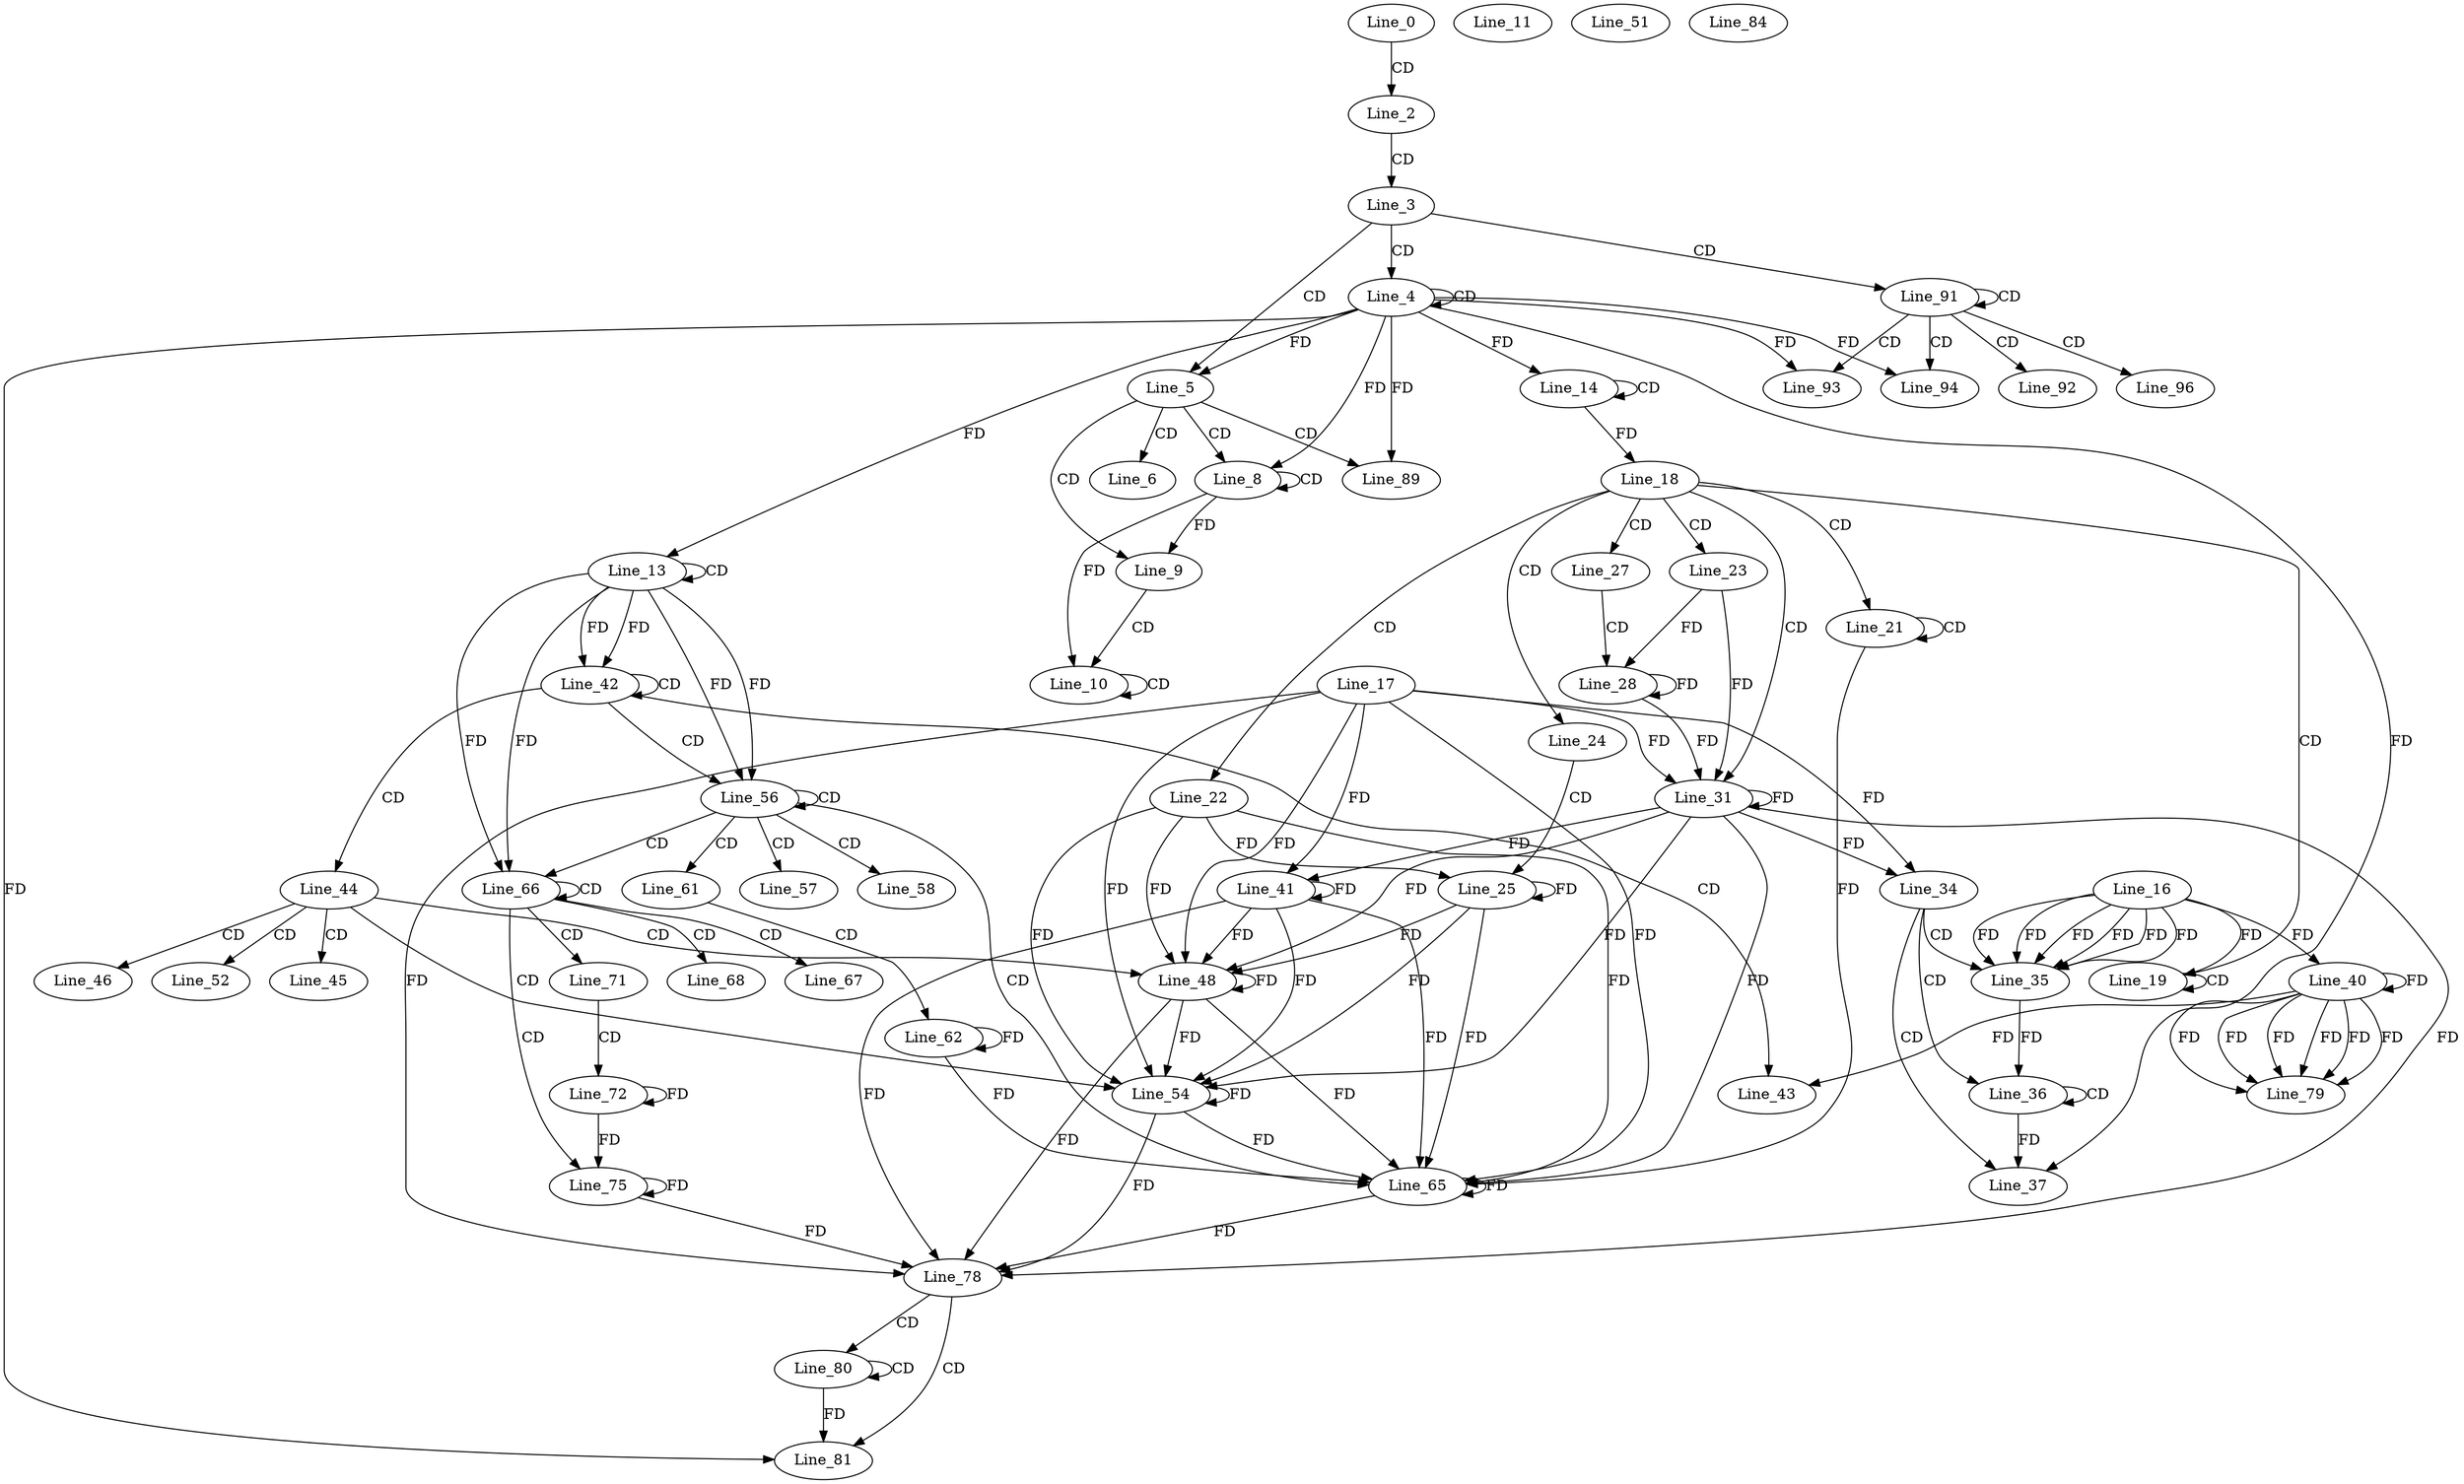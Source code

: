 digraph G {
  Line_0;
  Line_2;
  Line_3;
  Line_4;
  Line_4;
  Line_5;
  Line_5;
  Line_6;
  Line_8;
  Line_8;
  Line_9;
  Line_9;
  Line_10;
  Line_10;
  Line_11;
  Line_13;
  Line_13;
  Line_13;
  Line_14;
  Line_14;
  Line_14;
  Line_16;
  Line_17;
  Line_18;
  Line_19;
  Line_19;
  Line_19;
  Line_21;
  Line_21;
  Line_22;
  Line_23;
  Line_24;
  Line_25;
  Line_25;
  Line_27;
  Line_28;
  Line_31;
  Line_34;
  Line_35;
  Line_35;
  Line_35;
  Line_35;
  Line_35;
  Line_35;
  Line_35;
  Line_36;
  Line_36;
  Line_36;
  Line_37;
  Line_40;
  Line_41;
  Line_42;
  Line_42;
  Line_43;
  Line_43;
  Line_44;
  Line_45;
  Line_46;
  Line_48;
  Line_51;
  Line_52;
  Line_54;
  Line_56;
  Line_56;
  Line_57;
  Line_57;
  Line_58;
  Line_61;
  Line_62;
  Line_62;
  Line_65;
  Line_66;
  Line_66;
  Line_67;
  Line_67;
  Line_68;
  Line_71;
  Line_72;
  Line_72;
  Line_75;
  Line_78;
  Line_79;
  Line_79;
  Line_79;
  Line_79;
  Line_79;
  Line_79;
  Line_80;
  Line_80;
  Line_80;
  Line_81;
  Line_84;
  Line_89;
  Line_91;
  Line_91;
  Line_92;
  Line_93;
  Line_94;
  Line_96;
  Line_0 -> Line_2 [ label="CD" ];
  Line_2 -> Line_3 [ label="CD" ];
  Line_3 -> Line_4 [ label="CD" ];
  Line_4 -> Line_4 [ label="CD" ];
  Line_3 -> Line_5 [ label="CD" ];
  Line_4 -> Line_5 [ label="FD" ];
  Line_5 -> Line_6 [ label="CD" ];
  Line_5 -> Line_8 [ label="CD" ];
  Line_8 -> Line_8 [ label="CD" ];
  Line_4 -> Line_8 [ label="FD" ];
  Line_5 -> Line_9 [ label="CD" ];
  Line_8 -> Line_9 [ label="FD" ];
  Line_9 -> Line_10 [ label="CD" ];
  Line_10 -> Line_10 [ label="CD" ];
  Line_8 -> Line_10 [ label="FD" ];
  Line_13 -> Line_13 [ label="CD" ];
  Line_4 -> Line_13 [ label="FD" ];
  Line_14 -> Line_14 [ label="CD" ];
  Line_4 -> Line_14 [ label="FD" ];
  Line_14 -> Line_18 [ label="FD" ];
  Line_18 -> Line_19 [ label="CD" ];
  Line_19 -> Line_19 [ label="CD" ];
  Line_16 -> Line_19 [ label="FD" ];
  Line_18 -> Line_21 [ label="CD" ];
  Line_21 -> Line_21 [ label="CD" ];
  Line_18 -> Line_22 [ label="CD" ];
  Line_18 -> Line_23 [ label="CD" ];
  Line_18 -> Line_24 [ label="CD" ];
  Line_24 -> Line_25 [ label="CD" ];
  Line_22 -> Line_25 [ label="FD" ];
  Line_25 -> Line_25 [ label="FD" ];
  Line_18 -> Line_27 [ label="CD" ];
  Line_27 -> Line_28 [ label="CD" ];
  Line_23 -> Line_28 [ label="FD" ];
  Line_28 -> Line_28 [ label="FD" ];
  Line_18 -> Line_31 [ label="CD" ];
  Line_17 -> Line_31 [ label="FD" ];
  Line_31 -> Line_31 [ label="FD" ];
  Line_23 -> Line_31 [ label="FD" ];
  Line_28 -> Line_31 [ label="FD" ];
  Line_17 -> Line_34 [ label="FD" ];
  Line_31 -> Line_34 [ label="FD" ];
  Line_34 -> Line_35 [ label="CD" ];
  Line_16 -> Line_35 [ label="FD" ];
  Line_16 -> Line_35 [ label="FD" ];
  Line_16 -> Line_35 [ label="FD" ];
  Line_16 -> Line_35 [ label="FD" ];
  Line_16 -> Line_35 [ label="FD" ];
  Line_16 -> Line_35 [ label="FD" ];
  Line_34 -> Line_36 [ label="CD" ];
  Line_36 -> Line_36 [ label="CD" ];
  Line_35 -> Line_36 [ label="FD" ];
  Line_34 -> Line_37 [ label="CD" ];
  Line_4 -> Line_37 [ label="FD" ];
  Line_36 -> Line_37 [ label="FD" ];
  Line_16 -> Line_40 [ label="FD" ];
  Line_40 -> Line_40 [ label="FD" ];
  Line_17 -> Line_41 [ label="FD" ];
  Line_31 -> Line_41 [ label="FD" ];
  Line_41 -> Line_41 [ label="FD" ];
  Line_13 -> Line_42 [ label="FD" ];
  Line_42 -> Line_42 [ label="CD" ];
  Line_13 -> Line_42 [ label="FD" ];
  Line_42 -> Line_43 [ label="CD" ];
  Line_40 -> Line_43 [ label="FD" ];
  Line_42 -> Line_44 [ label="CD" ];
  Line_44 -> Line_45 [ label="CD" ];
  Line_44 -> Line_46 [ label="CD" ];
  Line_44 -> Line_48 [ label="CD" ];
  Line_17 -> Line_48 [ label="FD" ];
  Line_31 -> Line_48 [ label="FD" ];
  Line_41 -> Line_48 [ label="FD" ];
  Line_48 -> Line_48 [ label="FD" ];
  Line_22 -> Line_48 [ label="FD" ];
  Line_25 -> Line_48 [ label="FD" ];
  Line_44 -> Line_52 [ label="CD" ];
  Line_44 -> Line_54 [ label="CD" ];
  Line_17 -> Line_54 [ label="FD" ];
  Line_31 -> Line_54 [ label="FD" ];
  Line_41 -> Line_54 [ label="FD" ];
  Line_48 -> Line_54 [ label="FD" ];
  Line_54 -> Line_54 [ label="FD" ];
  Line_22 -> Line_54 [ label="FD" ];
  Line_25 -> Line_54 [ label="FD" ];
  Line_42 -> Line_56 [ label="CD" ];
  Line_13 -> Line_56 [ label="FD" ];
  Line_56 -> Line_56 [ label="CD" ];
  Line_13 -> Line_56 [ label="FD" ];
  Line_56 -> Line_57 [ label="CD" ];
  Line_56 -> Line_58 [ label="CD" ];
  Line_56 -> Line_61 [ label="CD" ];
  Line_61 -> Line_62 [ label="CD" ];
  Line_62 -> Line_62 [ label="FD" ];
  Line_56 -> Line_65 [ label="CD" ];
  Line_17 -> Line_65 [ label="FD" ];
  Line_31 -> Line_65 [ label="FD" ];
  Line_41 -> Line_65 [ label="FD" ];
  Line_48 -> Line_65 [ label="FD" ];
  Line_54 -> Line_65 [ label="FD" ];
  Line_65 -> Line_65 [ label="FD" ];
  Line_21 -> Line_65 [ label="FD" ];
  Line_22 -> Line_65 [ label="FD" ];
  Line_25 -> Line_65 [ label="FD" ];
  Line_62 -> Line_65 [ label="FD" ];
  Line_56 -> Line_66 [ label="CD" ];
  Line_13 -> Line_66 [ label="FD" ];
  Line_66 -> Line_66 [ label="CD" ];
  Line_13 -> Line_66 [ label="FD" ];
  Line_66 -> Line_67 [ label="CD" ];
  Line_66 -> Line_68 [ label="CD" ];
  Line_66 -> Line_71 [ label="CD" ];
  Line_71 -> Line_72 [ label="CD" ];
  Line_72 -> Line_72 [ label="FD" ];
  Line_66 -> Line_75 [ label="CD" ];
  Line_75 -> Line_75 [ label="FD" ];
  Line_72 -> Line_75 [ label="FD" ];
  Line_17 -> Line_78 [ label="FD" ];
  Line_31 -> Line_78 [ label="FD" ];
  Line_41 -> Line_78 [ label="FD" ];
  Line_48 -> Line_78 [ label="FD" ];
  Line_54 -> Line_78 [ label="FD" ];
  Line_65 -> Line_78 [ label="FD" ];
  Line_75 -> Line_78 [ label="FD" ];
  Line_40 -> Line_79 [ label="FD" ];
  Line_40 -> Line_79 [ label="FD" ];
  Line_40 -> Line_79 [ label="FD" ];
  Line_40 -> Line_79 [ label="FD" ];
  Line_40 -> Line_79 [ label="FD" ];
  Line_40 -> Line_79 [ label="FD" ];
  Line_78 -> Line_80 [ label="CD" ];
  Line_80 -> Line_80 [ label="CD" ];
  Line_78 -> Line_81 [ label="CD" ];
  Line_4 -> Line_81 [ label="FD" ];
  Line_80 -> Line_81 [ label="FD" ];
  Line_5 -> Line_89 [ label="CD" ];
  Line_4 -> Line_89 [ label="FD" ];
  Line_3 -> Line_91 [ label="CD" ];
  Line_91 -> Line_91 [ label="CD" ];
  Line_91 -> Line_92 [ label="CD" ];
  Line_91 -> Line_93 [ label="CD" ];
  Line_4 -> Line_93 [ label="FD" ];
  Line_91 -> Line_94 [ label="CD" ];
  Line_4 -> Line_94 [ label="FD" ];
  Line_91 -> Line_96 [ label="CD" ];
}
